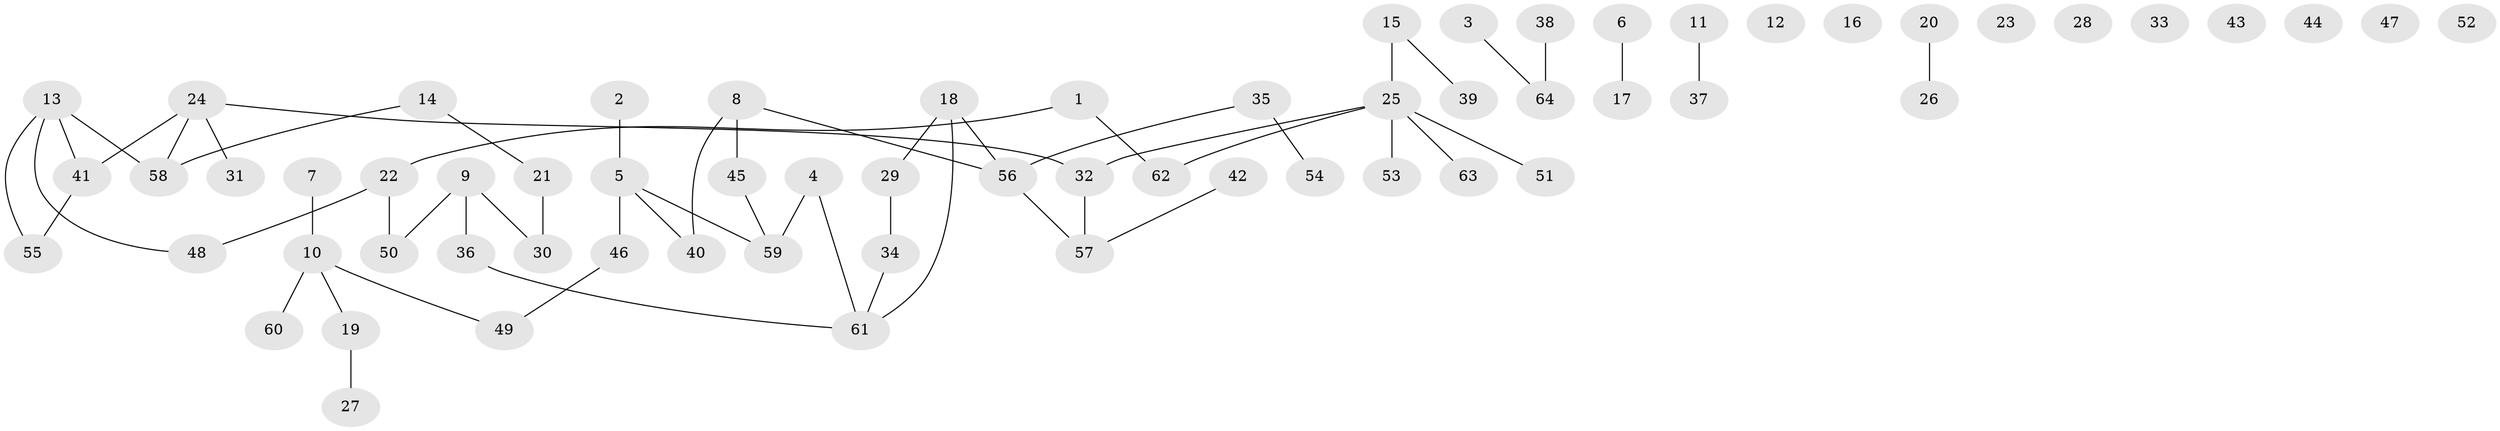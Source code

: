 // Generated by graph-tools (version 1.1) at 2025/33/03/09/25 02:33:56]
// undirected, 64 vertices, 58 edges
graph export_dot {
graph [start="1"]
  node [color=gray90,style=filled];
  1;
  2;
  3;
  4;
  5;
  6;
  7;
  8;
  9;
  10;
  11;
  12;
  13;
  14;
  15;
  16;
  17;
  18;
  19;
  20;
  21;
  22;
  23;
  24;
  25;
  26;
  27;
  28;
  29;
  30;
  31;
  32;
  33;
  34;
  35;
  36;
  37;
  38;
  39;
  40;
  41;
  42;
  43;
  44;
  45;
  46;
  47;
  48;
  49;
  50;
  51;
  52;
  53;
  54;
  55;
  56;
  57;
  58;
  59;
  60;
  61;
  62;
  63;
  64;
  1 -- 22;
  1 -- 62;
  2 -- 5;
  3 -- 64;
  4 -- 59;
  4 -- 61;
  5 -- 40;
  5 -- 46;
  5 -- 59;
  6 -- 17;
  7 -- 10;
  8 -- 40;
  8 -- 45;
  8 -- 56;
  9 -- 30;
  9 -- 36;
  9 -- 50;
  10 -- 19;
  10 -- 49;
  10 -- 60;
  11 -- 37;
  13 -- 41;
  13 -- 48;
  13 -- 55;
  13 -- 58;
  14 -- 21;
  14 -- 58;
  15 -- 25;
  15 -- 39;
  18 -- 29;
  18 -- 56;
  18 -- 61;
  19 -- 27;
  20 -- 26;
  21 -- 30;
  22 -- 48;
  22 -- 50;
  24 -- 31;
  24 -- 32;
  24 -- 41;
  24 -- 58;
  25 -- 32;
  25 -- 51;
  25 -- 53;
  25 -- 62;
  25 -- 63;
  29 -- 34;
  32 -- 57;
  34 -- 61;
  35 -- 54;
  35 -- 56;
  36 -- 61;
  38 -- 64;
  41 -- 55;
  42 -- 57;
  45 -- 59;
  46 -- 49;
  56 -- 57;
}
